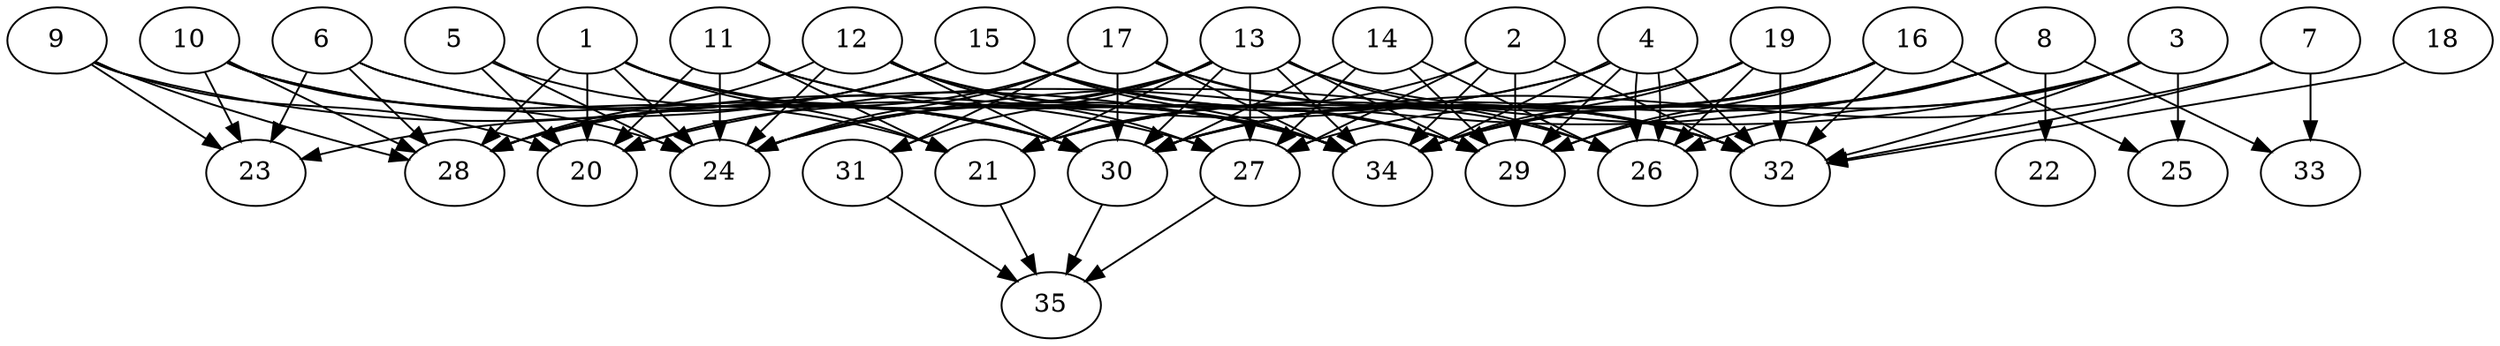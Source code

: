 // DAG (tier=3-complex, mode=compute, n=35, ccr=0.496, fat=0.874, density=0.665, regular=0.362, jump=0.216, mindata=1048576, maxdata=16777216)
// DAG automatically generated by daggen at Sun Aug 24 16:33:35 2025
// /home/ermia/Project/Environments/daggen/bin/daggen --dot --ccr 0.496 --fat 0.874 --regular 0.362 --density 0.665 --jump 0.216 --mindata 1048576 --maxdata 16777216 -n 35 
digraph G {
  1 [size="4552528257223096320", alpha="0.13", expect_size="2276264128611548160"]
  1 -> 20 [size ="1529276826386432"]
  1 -> 21 [size ="1529276826386432"]
  1 -> 24 [size ="1529276826386432"]
  1 -> 28 [size ="1529276826386432"]
  1 -> 30 [size ="1529276826386432"]
  1 -> 34 [size ="1529276826386432"]
  2 [size="919382851056372736", alpha="0.16", expect_size="459691425528186368"]
  2 -> 21 [size ="1812940936183808"]
  2 -> 27 [size ="1812940936183808"]
  2 -> 29 [size ="1812940936183808"]
  2 -> 32 [size ="1812940936183808"]
  2 -> 34 [size ="1812940936183808"]
  3 [size="17096760035818440", alpha="0.01", expect_size="8548380017909220"]
  3 -> 24 [size ="756275163955200"]
  3 -> 25 [size ="756275163955200"]
  3 -> 26 [size ="756275163955200"]
  3 -> 32 [size ="756275163955200"]
  3 -> 34 [size ="756275163955200"]
  4 [size="21916415621923488", alpha="0.08", expect_size="10958207810961744"]
  4 -> 24 [size ="885115450294272"]
  4 -> 26 [size ="885115450294272"]
  4 -> 26 [size ="885115450294272"]
  4 -> 28 [size ="885115450294272"]
  4 -> 29 [size ="885115450294272"]
  4 -> 32 [size ="885115450294272"]
  4 -> 34 [size ="885115450294272"]
  5 [size="59096769814889976", alpha="0.16", expect_size="29548384907444988"]
  5 -> 20 [size ="975912166227968"]
  5 -> 24 [size ="975912166227968"]
  5 -> 30 [size ="975912166227968"]
  6 [size="31275584610758236", alpha="0.00", expect_size="15637792305379118"]
  6 -> 23 [size ="626351195291648"]
  6 -> 27 [size ="626351195291648"]
  6 -> 28 [size ="626351195291648"]
  6 -> 30 [size ="626351195291648"]
  7 [size="260835579681285", alpha="0.17", expect_size="130417789840642"]
  7 -> 30 [size ="32522306060288"]
  7 -> 32 [size ="32522306060288"]
  7 -> 33 [size ="32522306060288"]
  8 [size="412404956754729762816", alpha="0.04", expect_size="206202478377364881408"]
  8 -> 20 [size ="443240297791488"]
  8 -> 22 [size ="443240297791488"]
  8 -> 29 [size ="443240297791488"]
  8 -> 30 [size ="443240297791488"]
  8 -> 33 [size ="443240297791488"]
  8 -> 34 [size ="443240297791488"]
  9 [size="550862267081343808", alpha="0.07", expect_size="275431133540671904"]
  9 -> 20 [size ="526187180851200"]
  9 -> 23 [size ="526187180851200"]
  9 -> 28 [size ="526187180851200"]
  9 -> 34 [size ="526187180851200"]
  10 [size="210259364779007148032", alpha="0.17", expect_size="105129682389503574016"]
  10 -> 21 [size ="282874339131392"]
  10 -> 23 [size ="282874339131392"]
  10 -> 24 [size ="282874339131392"]
  10 -> 28 [size ="282874339131392"]
  10 -> 30 [size ="282874339131392"]
  11 [size="57326514783678592", alpha="0.04", expect_size="28663257391839296"]
  11 -> 20 [size ="916583006339072"]
  11 -> 21 [size ="916583006339072"]
  11 -> 24 [size ="916583006339072"]
  11 -> 29 [size ="916583006339072"]
  11 -> 34 [size ="916583006339072"]
  12 [size="152813227919187902464", alpha="0.18", expect_size="76406613959593951232"]
  12 -> 24 [size ="228663731683328"]
  12 -> 27 [size ="228663731683328"]
  12 -> 28 [size ="228663731683328"]
  12 -> 29 [size ="228663731683328"]
  12 -> 30 [size ="228663731683328"]
  12 -> 34 [size ="228663731683328"]
  13 [size="23916476580070032", alpha="0.18", expect_size="11958238290035016"]
  13 -> 21 [size ="396031560777728"]
  13 -> 24 [size ="396031560777728"]
  13 -> 26 [size ="396031560777728"]
  13 -> 27 [size ="396031560777728"]
  13 -> 28 [size ="396031560777728"]
  13 -> 29 [size ="396031560777728"]
  13 -> 30 [size ="396031560777728"]
  13 -> 31 [size ="396031560777728"]
  13 -> 32 [size ="396031560777728"]
  13 -> 34 [size ="396031560777728"]
  14 [size="2930405855492499456", alpha="0.15", expect_size="1465202927746249728"]
  14 -> 26 [size ="1116156513484800"]
  14 -> 27 [size ="1116156513484800"]
  14 -> 29 [size ="1116156513484800"]
  14 -> 30 [size ="1116156513484800"]
  15 [size="3049170000473220972544", alpha="0.05", expect_size="1524585000236610486272"]
  15 -> 23 [size ="1682200453971968"]
  15 -> 28 [size ="1682200453971968"]
  15 -> 29 [size ="1682200453971968"]
  15 -> 32 [size ="1682200453971968"]
  15 -> 34 [size ="1682200453971968"]
  16 [size="1968199950312773888", alpha="0.00", expect_size="984099975156386944"]
  16 -> 21 [size ="781168148480000"]
  16 -> 25 [size ="781168148480000"]
  16 -> 27 [size ="781168148480000"]
  16 -> 29 [size ="781168148480000"]
  16 -> 30 [size ="781168148480000"]
  16 -> 32 [size ="781168148480000"]
  16 -> 34 [size ="781168148480000"]
  17 [size="1335985656701090", alpha="0.08", expect_size="667992828350545"]
  17 -> 20 [size ="48358655787008"]
  17 -> 24 [size ="48358655787008"]
  17 -> 26 [size ="48358655787008"]
  17 -> 30 [size ="48358655787008"]
  17 -> 31 [size ="48358655787008"]
  17 -> 32 [size ="48358655787008"]
  17 -> 34 [size ="48358655787008"]
  18 [size="1980658020812758272", alpha="0.06", expect_size="990329010406379136"]
  18 -> 32 [size ="1173976462131200"]
  19 [size="10207063940152338", alpha="0.15", expect_size="5103531970076169"]
  19 -> 21 [size ="572750406090752"]
  19 -> 26 [size ="572750406090752"]
  19 -> 30 [size ="572750406090752"]
  19 -> 32 [size ="572750406090752"]
  19 -> 34 [size ="572750406090752"]
  20 [size="15764151560186858", alpha="0.20", expect_size="7882075780093429"]
  21 [size="16898302097420713984", alpha="0.16", expect_size="8449151048710356992"]
  21 -> 35 [size ="52680760229888"]
  22 [size="92404260049780736000", alpha="0.02", expect_size="46202130024890368000"]
  23 [size="3104407256669056139264", alpha="0.08", expect_size="1552203628334528069632"]
  24 [size="5340861631076065280", alpha="0.01", expect_size="2670430815538032640"]
  25 [size="51062828995243409408", alpha="0.17", expect_size="25531414497621704704"]
  26 [size="162860071441544511488", alpha="0.15", expect_size="81430035720772255744"]
  27 [size="87291914431292704", alpha="0.10", expect_size="43645957215646352"]
  27 -> 35 [size ="1798909605183488"]
  28 [size="1400339330210416384", alpha="0.20", expect_size="700169665105208192"]
  29 [size="905148849368300800", alpha="0.15", expect_size="452574424684150400"]
  30 [size="95624266707308768", alpha="0.00", expect_size="47812133353654384"]
  30 -> 35 [size ="91185922179072"]
  31 [size="352375823373538368", alpha="0.08", expect_size="176187911686769184"]
  31 -> 35 [size ="468593313579008"]
  32 [size="5743132008846941184", alpha="0.03", expect_size="2871566004423470592"]
  33 [size="57261117004131392", alpha="0.19", expect_size="28630558502065696"]
  34 [size="1057397215734400024576", alpha="0.09", expect_size="528698607867200012288"]
  35 [size="34856578331235992", alpha="0.16", expect_size="17428289165617996"]
}